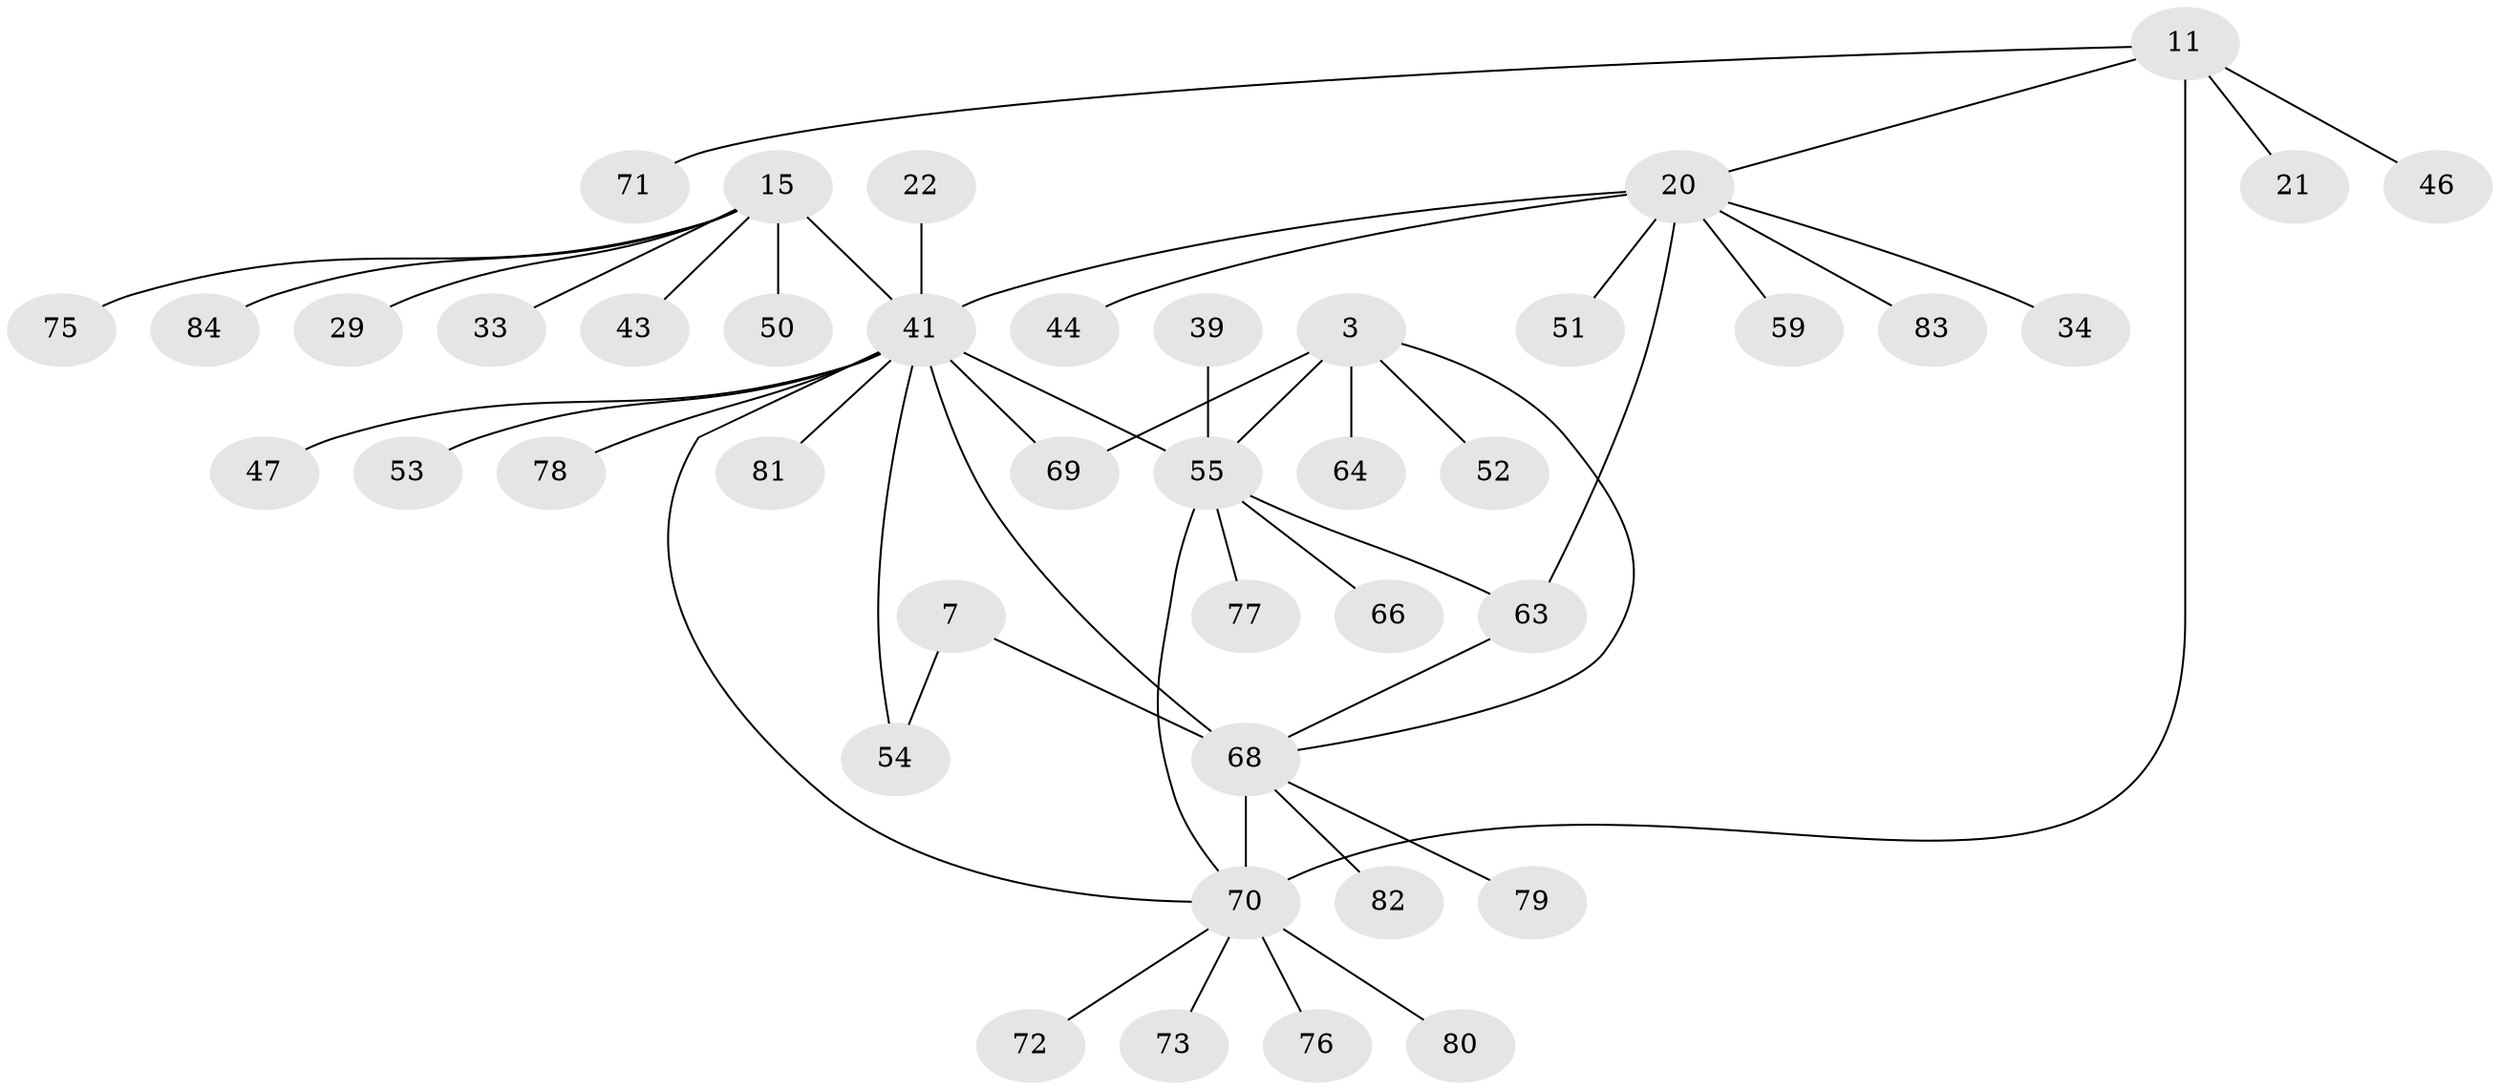 // original degree distribution, {3: 0.09523809523809523, 8: 0.03571428571428571, 7: 0.05952380952380952, 4: 0.023809523809523808, 10: 0.011904761904761904, 14: 0.011904761904761904, 6: 0.03571428571428571, 11: 0.011904761904761904, 5: 0.011904761904761904, 1: 0.5595238095238095, 2: 0.14285714285714285}
// Generated by graph-tools (version 1.1) at 2025/58/03/04/25 21:58:56]
// undirected, 42 vertices, 49 edges
graph export_dot {
graph [start="1"]
  node [color=gray90,style=filled];
  3 [super="+1"];
  7 [super="+6"];
  11 [super="+9"];
  15 [super="+13"];
  20 [super="+19"];
  21;
  22;
  29;
  33;
  34;
  39;
  41 [super="+26+30+16"];
  43;
  44;
  46;
  47 [super="+38"];
  50;
  51;
  52;
  53;
  54;
  55 [super="+45+4"];
  59;
  63 [super="+25+18"];
  64;
  66;
  68 [super="+8+23+24+27+40"];
  69 [super="+57"];
  70 [super="+67"];
  71;
  72;
  73 [super="+48"];
  75;
  76;
  77;
  78;
  79 [super="+74"];
  80;
  81 [super="+36"];
  82 [super="+60"];
  83;
  84;
  3 -- 52;
  3 -- 64;
  3 -- 69;
  3 -- 55 [weight=4];
  3 -- 68;
  7 -- 54;
  7 -- 68 [weight=4];
  11 -- 21;
  11 -- 71;
  11 -- 46;
  11 -- 20;
  11 -- 70 [weight=4];
  15 -- 50;
  15 -- 75;
  15 -- 84;
  15 -- 33;
  15 -- 43;
  15 -- 29;
  15 -- 41 [weight=4];
  20 -- 34;
  20 -- 44;
  20 -- 51;
  20 -- 83;
  20 -- 59;
  20 -- 41 [weight=2];
  20 -- 63 [weight=4];
  22 -- 41;
  39 -- 55;
  41 -- 78;
  41 -- 53;
  41 -- 54;
  41 -- 55 [weight=3];
  41 -- 69;
  41 -- 81;
  41 -- 47;
  41 -- 68;
  41 -- 70;
  55 -- 66;
  55 -- 77;
  55 -- 63 [weight=2];
  55 -- 70;
  63 -- 68;
  68 -- 79;
  68 -- 82;
  68 -- 70;
  70 -- 72;
  70 -- 73;
  70 -- 76;
  70 -- 80;
}
